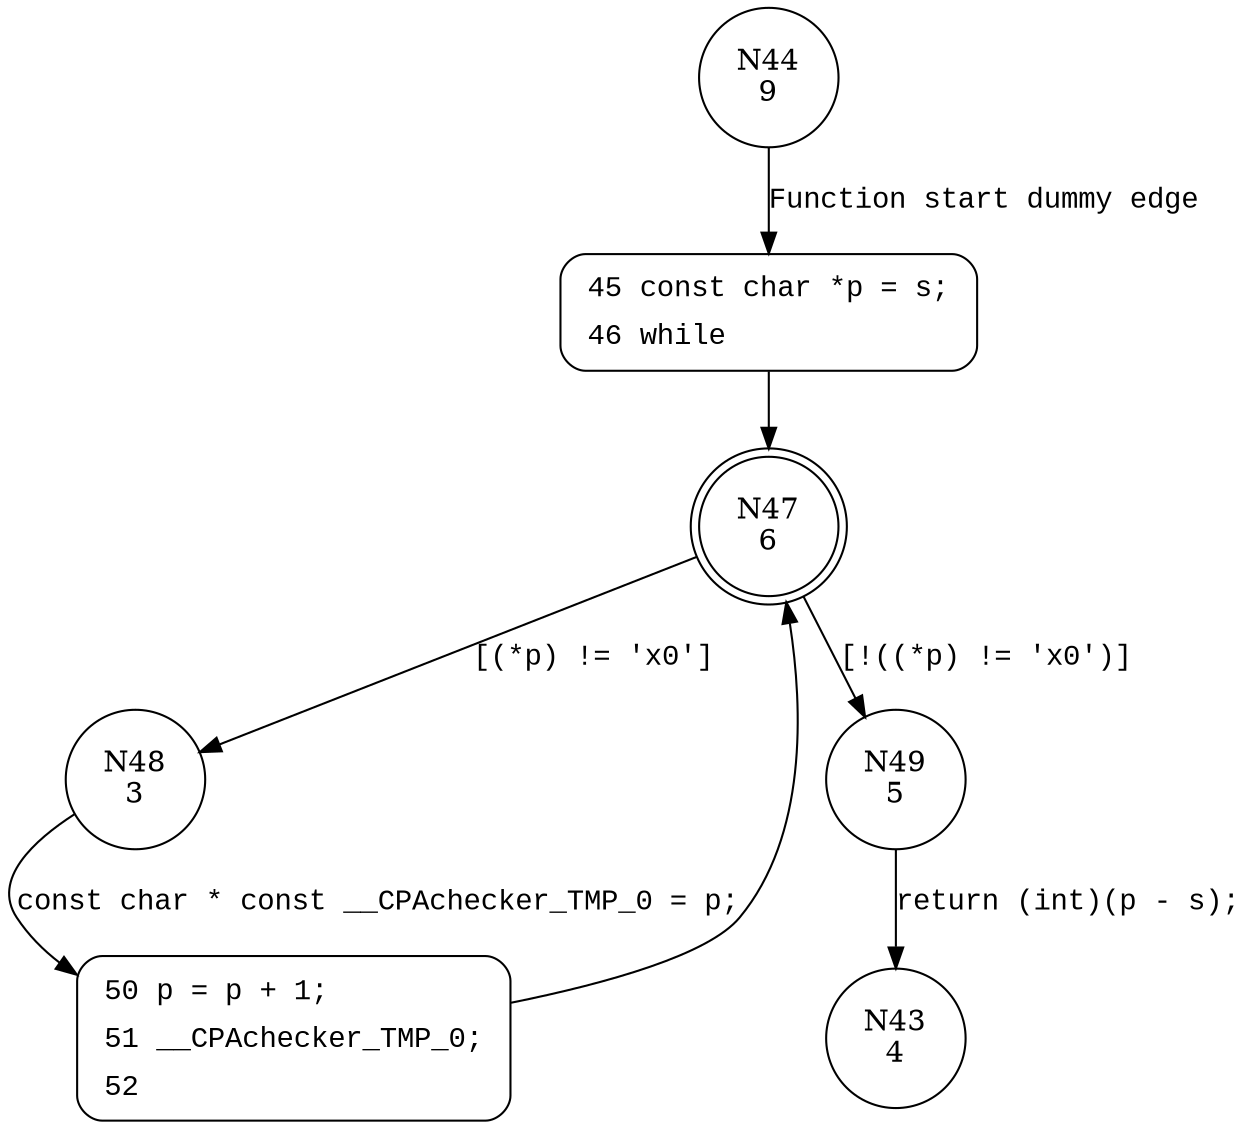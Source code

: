 digraph cstrlen {
44 [shape="circle" label="N44\n9"]
45 [shape="circle" label="N45\n8"]
47 [shape="doublecircle" label="N47\n6"]
48 [shape="circle" label="N48\n3"]
49 [shape="circle" label="N49\n5"]
50 [shape="circle" label="N50\n2"]
43 [shape="circle" label="N43\n4"]
45 [style="filled,bold" penwidth="1" fillcolor="white" fontname="Courier New" shape="Mrecord" label=<<table border="0" cellborder="0" cellpadding="3" bgcolor="white"><tr><td align="right">45</td><td align="left">const char *p = s;</td></tr><tr><td align="right">46</td><td align="left">while</td></tr></table>>]
45 -> 47[label=""]
50 [style="filled,bold" penwidth="1" fillcolor="white" fontname="Courier New" shape="Mrecord" label=<<table border="0" cellborder="0" cellpadding="3" bgcolor="white"><tr><td align="right">50</td><td align="left">p = p + 1;</td></tr><tr><td align="right">51</td><td align="left">__CPAchecker_TMP_0;</td></tr><tr><td align="right">52</td><td align="left"></td></tr></table>>]
50 -> 47[label=""]
44 -> 45 [label="Function start dummy edge" fontname="Courier New"]
47 -> 48 [label="[(*p) != '\x0']" fontname="Courier New"]
47 -> 49 [label="[!((*p) != '\x0')]" fontname="Courier New"]
48 -> 50 [label="const char * const __CPAchecker_TMP_0 = p;" fontname="Courier New"]
49 -> 43 [label="return (int)(p - s);" fontname="Courier New"]
}